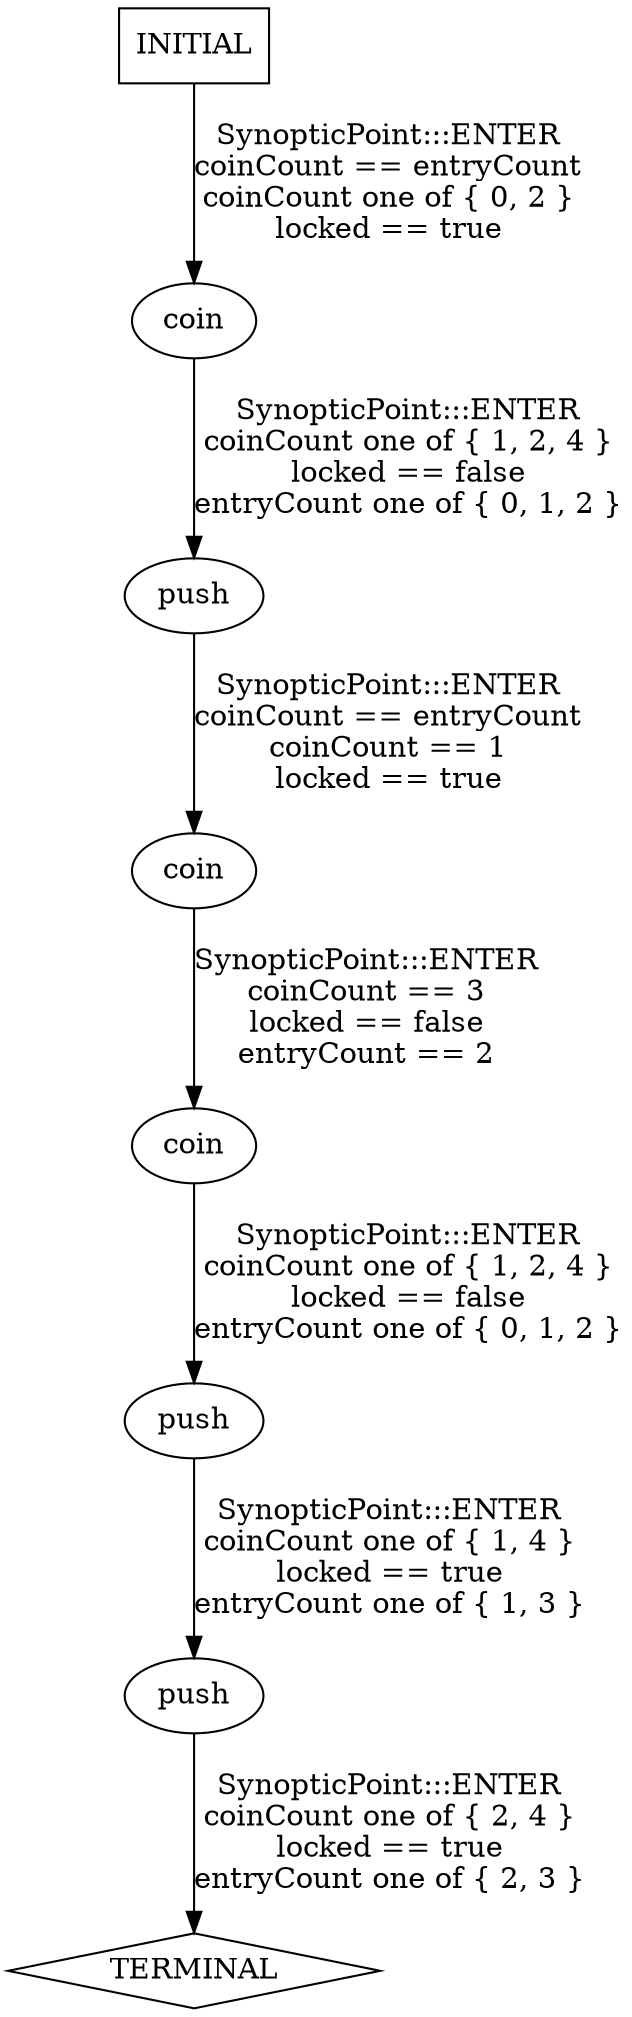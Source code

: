 digraph G {
  0 [label="coin"];
  1 [label="coin"];
  2 [label="coin"];
  3 [label="push"];
  4 [label="push"];
  5 [label="push"];
  6 [label="TERMINAL",shape=diamond];
  7 [label="INITIAL",shape=box];
0->3 [label="SynopticPoint:::ENTER\ncoinCount one of { 1, 2, 4 }\nlocked == false\nentryCount one of { 0, 1, 2 }\n"];
1->2 [label="SynopticPoint:::ENTER\ncoinCount == 3\nlocked == false\nentryCount == 2\n"];
2->4 [label="SynopticPoint:::ENTER\ncoinCount one of { 1, 2, 4 }\nlocked == false\nentryCount one of { 0, 1, 2 }\n"];
3->1 [label="SynopticPoint:::ENTER\ncoinCount == entryCount\ncoinCount == 1\nlocked == true\n"];
4->5 [label="SynopticPoint:::ENTER\ncoinCount one of { 1, 4 }\nlocked == true\nentryCount one of { 1, 3 }\n"];
5->6 [label="SynopticPoint:::ENTER\ncoinCount one of { 2, 4 }\nlocked == true\nentryCount one of { 2, 3 }\n"];
7->0 [label="SynopticPoint:::ENTER\ncoinCount == entryCount\ncoinCount one of { 0, 2 }\nlocked == true\n"];
}
